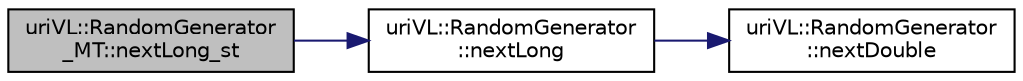 digraph "uriVL::RandomGenerator_MT::nextLong_st"
{
  edge [fontname="Helvetica",fontsize="10",labelfontname="Helvetica",labelfontsize="10"];
  node [fontname="Helvetica",fontsize="10",shape=record];
  rankdir="LR";
  Node1 [label="uriVL::RandomGenerator\l_MT::nextLong_st",height=0.2,width=0.4,color="black", fillcolor="grey75", style="filled", fontcolor="black"];
  Node1 -> Node2 [color="midnightblue",fontsize="10",style="solid",fontname="Helvetica"];
  Node2 [label="uriVL::RandomGenerator\l::nextLong",height=0.2,width=0.4,color="black", fillcolor="white", style="filled",URL="$classuriVL_1_1RandomGenerator.html#aeaf1d071e019095980359dcaa9e8b171",tooltip="Returns a new uniformly-distributed long int pseudo-random number in the range specified. "];
  Node2 -> Node3 [color="midnightblue",fontsize="10",style="solid",fontname="Helvetica"];
  Node3 [label="uriVL::RandomGenerator\l::nextDouble",height=0.2,width=0.4,color="black", fillcolor="white", style="filled",URL="$classuriVL_1_1RandomGenerator.html#a5cf372445b18b5cad72d0f5110d71ad8",tooltip="Returns a new uniformly-distributed double pseudo-random number in the range [0, 1[. "];
}
